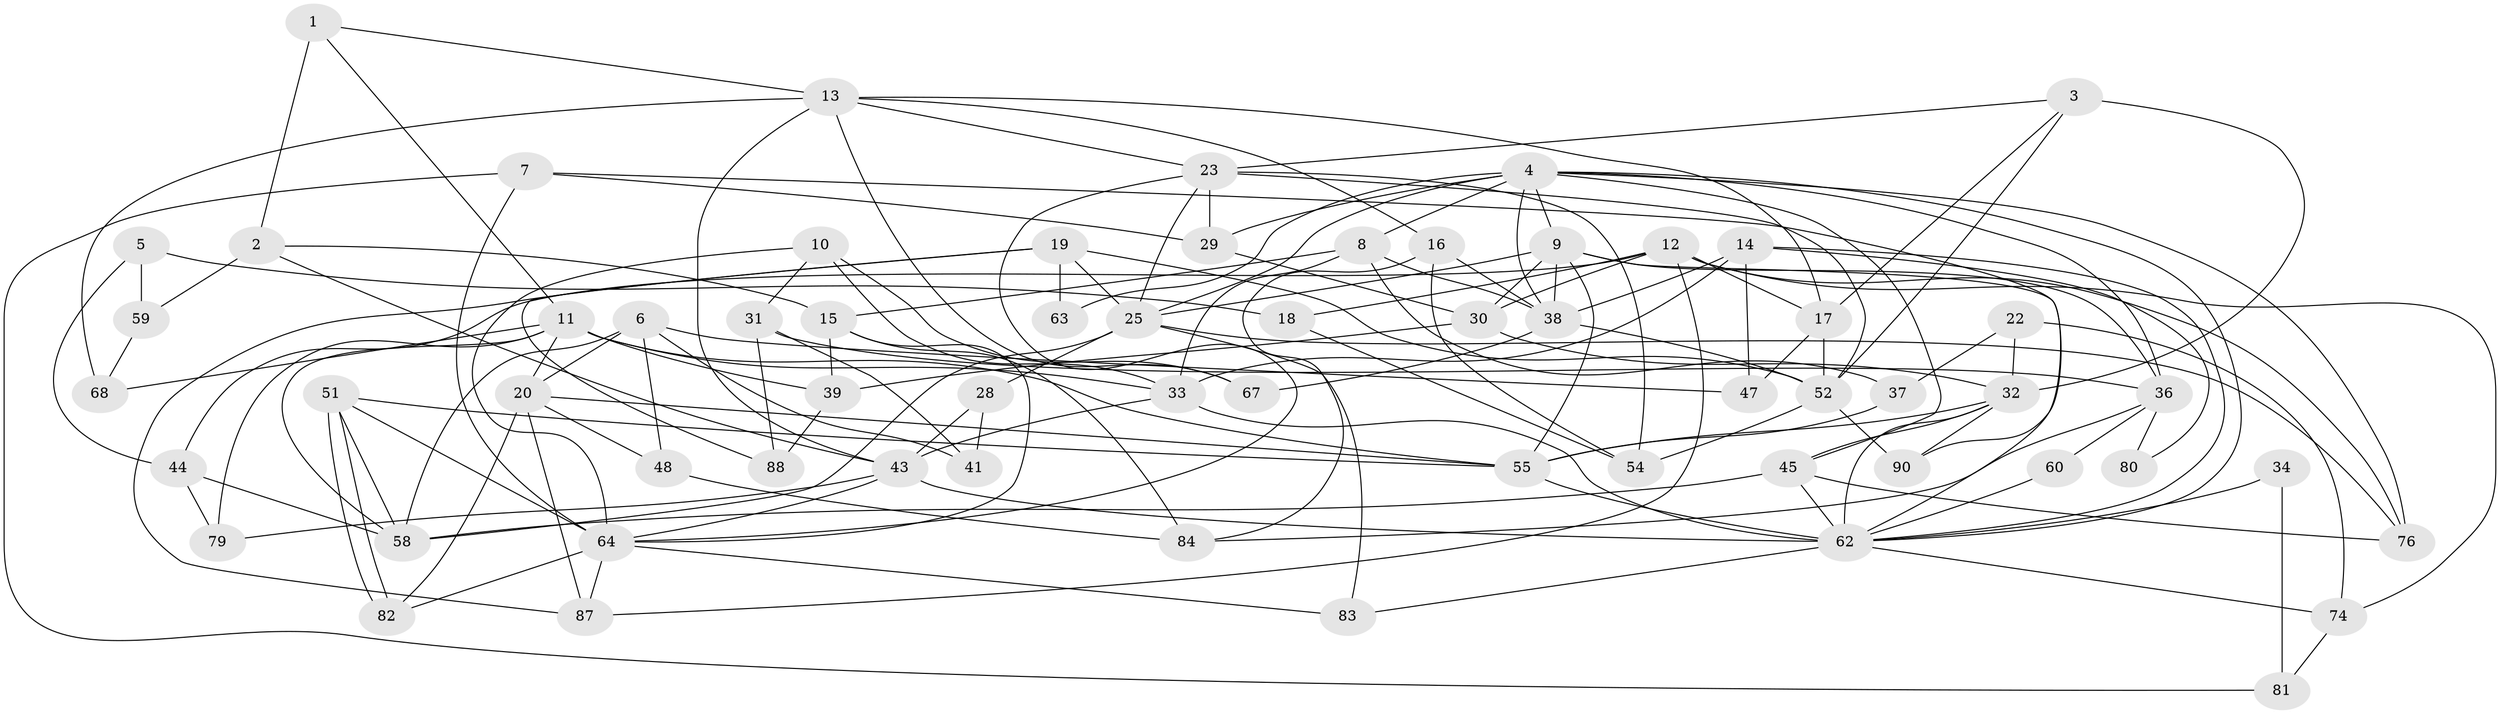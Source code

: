 // Generated by graph-tools (version 1.1) at 2025/52/02/27/25 19:52:04]
// undirected, 63 vertices, 149 edges
graph export_dot {
graph [start="1"]
  node [color=gray90,style=filled];
  1;
  2;
  3 [super="+26"];
  4 [super="+72"];
  5;
  6 [super="+24"];
  7 [super="+35"];
  8 [super="+49"];
  9 [super="+50"];
  10 [super="+27"];
  11 [super="+21"];
  12 [super="+75"];
  13 [super="+61"];
  14;
  15 [super="+53"];
  16;
  17;
  18;
  19;
  20 [super="+42"];
  22;
  23 [super="+89"];
  25 [super="+40"];
  28;
  29;
  30 [super="+70"];
  31;
  32 [super="+46"];
  33 [super="+65"];
  34;
  36 [super="+57"];
  37;
  38 [super="+78"];
  39 [super="+71"];
  41;
  43 [super="+56"];
  44;
  45 [super="+73"];
  47;
  48;
  51;
  52;
  54;
  55 [super="+85"];
  58 [super="+86"];
  59;
  60;
  62 [super="+66"];
  63;
  64 [super="+69"];
  67;
  68 [super="+77"];
  74;
  76;
  79;
  80;
  81;
  82;
  83;
  84;
  87;
  88;
  90;
  1 -- 13;
  1 -- 2;
  1 -- 11 [weight=2];
  2 -- 43;
  2 -- 59;
  2 -- 15;
  3 -- 17;
  3 -- 32;
  3 -- 52;
  3 -- 23;
  4 -- 62;
  4 -- 36;
  4 -- 25;
  4 -- 76;
  4 -- 29;
  4 -- 38;
  4 -- 9;
  4 -- 45;
  4 -- 63;
  4 -- 8;
  5 -- 44;
  5 -- 18;
  5 -- 59;
  6 -- 47;
  6 -- 41;
  6 -- 58;
  6 -- 48;
  6 -- 20;
  7 -- 64;
  7 -- 90;
  7 -- 81;
  7 -- 29;
  8 -- 15;
  8 -- 33;
  8 -- 38;
  8 -- 37;
  9 -- 55;
  9 -- 36;
  9 -- 38;
  9 -- 25;
  9 -- 62;
  9 -- 30;
  10 -- 67;
  10 -- 31;
  10 -- 33;
  10 -- 64;
  11 -- 39;
  11 -- 58;
  11 -- 33;
  11 -- 20;
  11 -- 79;
  11 -- 55;
  11 -- 68;
  12 -- 87;
  12 -- 18;
  12 -- 17;
  12 -- 30;
  12 -- 74;
  12 -- 44;
  12 -- 76;
  13 -- 16;
  13 -- 67;
  13 -- 17;
  13 -- 68;
  13 -- 23;
  13 -- 43 [weight=2];
  14 -- 33;
  14 -- 47;
  14 -- 80;
  14 -- 38;
  14 -- 62;
  15 -- 84;
  15 -- 39;
  15 -- 64;
  16 -- 54;
  16 -- 84;
  16 -- 38;
  17 -- 52;
  17 -- 47;
  18 -- 54;
  19 -- 25;
  19 -- 52;
  19 -- 63;
  19 -- 87;
  19 -- 88;
  20 -- 82;
  20 -- 48;
  20 -- 87;
  20 -- 55;
  22 -- 37;
  22 -- 74;
  22 -- 32;
  23 -- 29;
  23 -- 25;
  23 -- 52;
  23 -- 54;
  23 -- 64;
  25 -- 28;
  25 -- 83;
  25 -- 76;
  25 -- 58;
  28 -- 41;
  28 -- 43;
  29 -- 30;
  30 -- 32;
  30 -- 39;
  31 -- 88;
  31 -- 41;
  31 -- 36;
  32 -- 55;
  32 -- 90;
  32 -- 45;
  32 -- 62;
  33 -- 43;
  33 -- 62;
  34 -- 81;
  34 -- 62;
  36 -- 80;
  36 -- 84;
  36 -- 60;
  37 -- 55;
  38 -- 52;
  38 -- 67;
  39 -- 88;
  43 -- 62;
  43 -- 79;
  43 -- 64;
  44 -- 79;
  44 -- 58;
  45 -- 62;
  45 -- 58;
  45 -- 76;
  48 -- 84;
  51 -- 58;
  51 -- 82;
  51 -- 82;
  51 -- 64;
  51 -- 55;
  52 -- 54;
  52 -- 90;
  55 -- 62 [weight=2];
  59 -- 68;
  60 -- 62;
  62 -- 74;
  62 -- 83;
  64 -- 82;
  64 -- 83;
  64 -- 87;
  74 -- 81;
}
